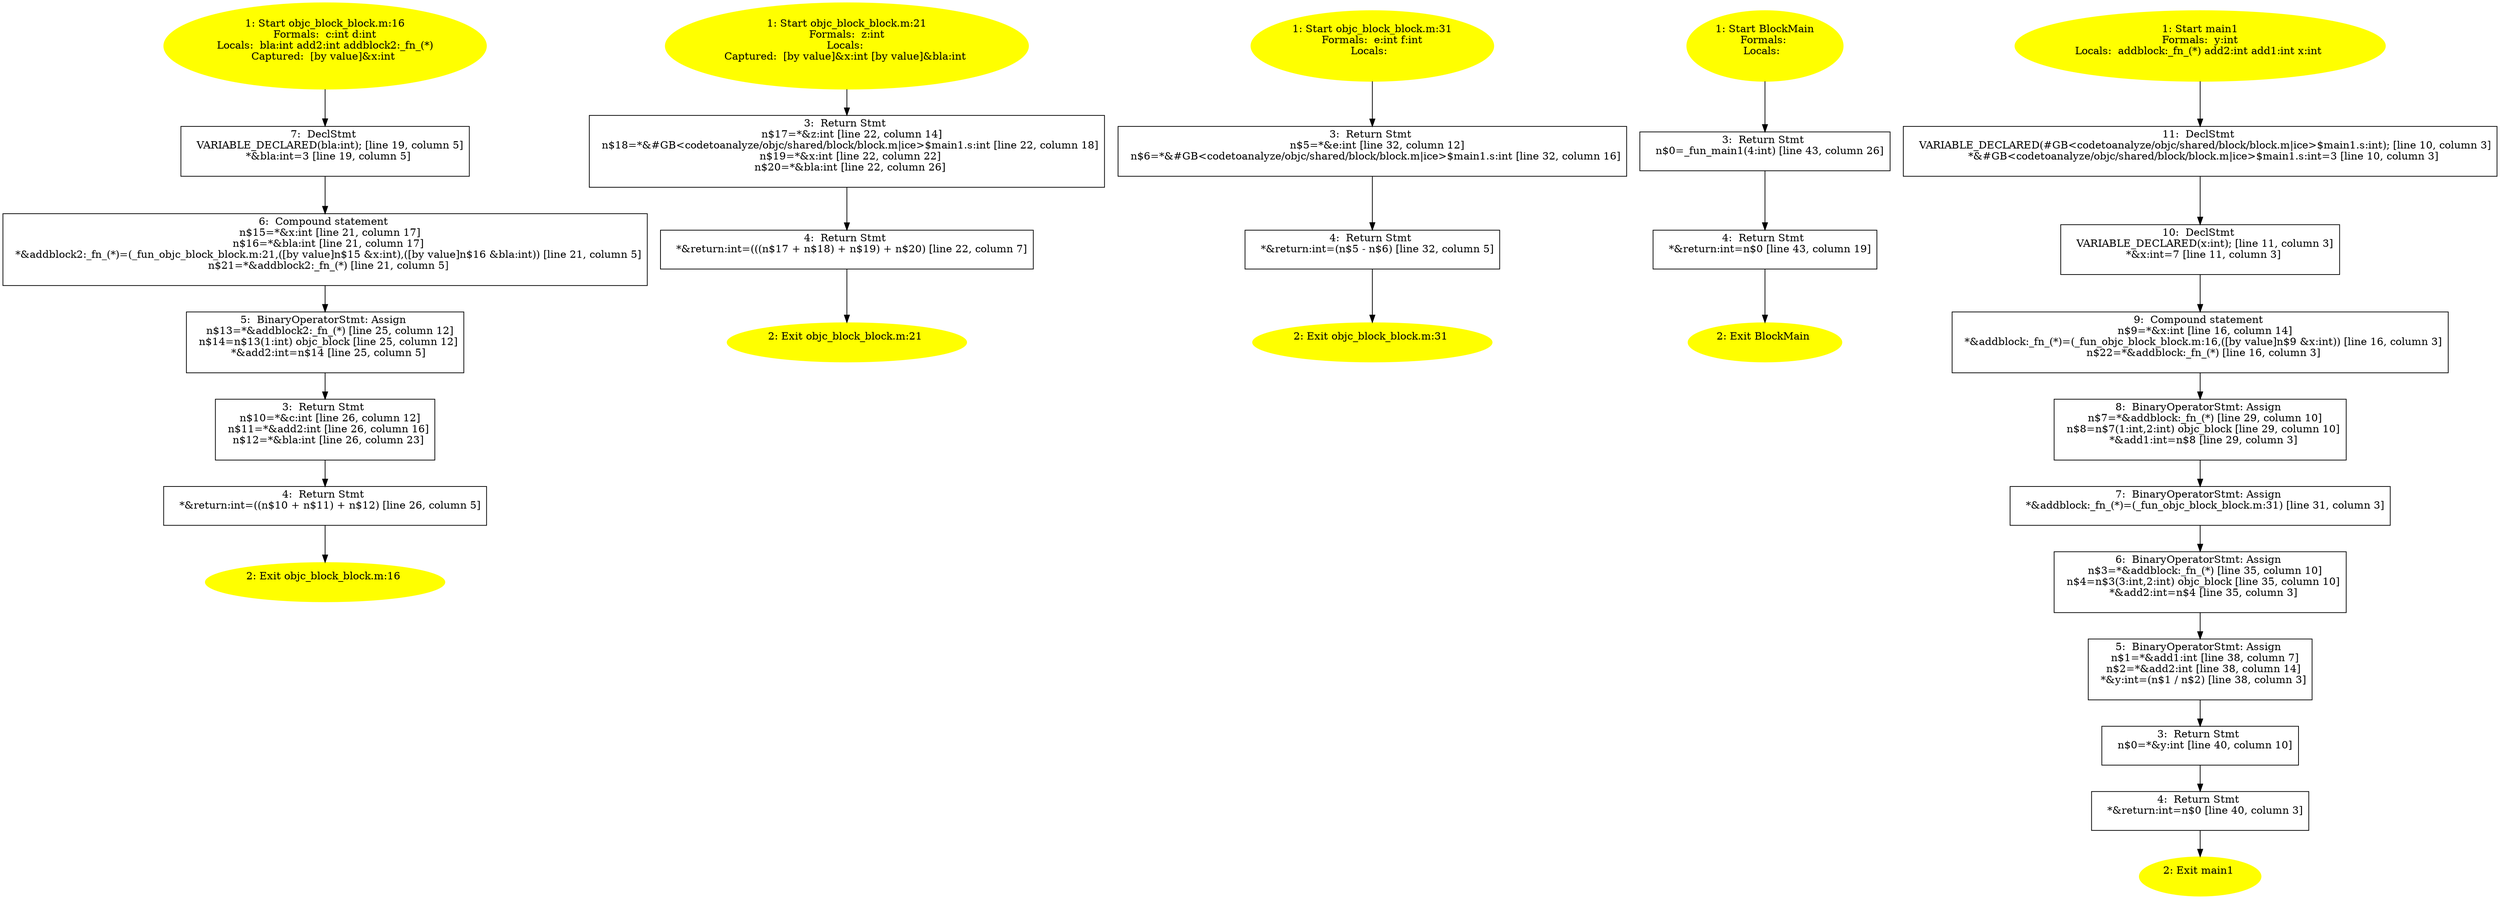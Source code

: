 /* @generated */
digraph cfg {
"objc_block_block.m:16_b5d94b7b.4639411e261cc5d4_1" [label="1: Start objc_block_block.m:16\nFormals:  c:int d:int\nLocals:  bla:int add2:int addblock2:_fn_(*)\nCaptured:  [by value]&x:int \n  " color=yellow style=filled]
	

	 "objc_block_block.m:16_b5d94b7b.4639411e261cc5d4_1" -> "objc_block_block.m:16_b5d94b7b.4639411e261cc5d4_7" ;
"objc_block_block.m:16_b5d94b7b.4639411e261cc5d4_2" [label="2: Exit objc_block_block.m:16 \n  " color=yellow style=filled]
	

"objc_block_block.m:16_b5d94b7b.4639411e261cc5d4_3" [label="3:  Return Stmt \n   n$10=*&c:int [line 26, column 12]\n  n$11=*&add2:int [line 26, column 16]\n  n$12=*&bla:int [line 26, column 23]\n " shape="box"]
	

	 "objc_block_block.m:16_b5d94b7b.4639411e261cc5d4_3" -> "objc_block_block.m:16_b5d94b7b.4639411e261cc5d4_4" ;
"objc_block_block.m:16_b5d94b7b.4639411e261cc5d4_4" [label="4:  Return Stmt \n   *&return:int=((n$10 + n$11) + n$12) [line 26, column 5]\n " shape="box"]
	

	 "objc_block_block.m:16_b5d94b7b.4639411e261cc5d4_4" -> "objc_block_block.m:16_b5d94b7b.4639411e261cc5d4_2" ;
"objc_block_block.m:16_b5d94b7b.4639411e261cc5d4_5" [label="5:  BinaryOperatorStmt: Assign \n   n$13=*&addblock2:_fn_(*) [line 25, column 12]\n  n$14=n$13(1:int) objc_block [line 25, column 12]\n  *&add2:int=n$14 [line 25, column 5]\n " shape="box"]
	

	 "objc_block_block.m:16_b5d94b7b.4639411e261cc5d4_5" -> "objc_block_block.m:16_b5d94b7b.4639411e261cc5d4_3" ;
"objc_block_block.m:16_b5d94b7b.4639411e261cc5d4_6" [label="6:  Compound statement \n   n$15=*&x:int [line 21, column 17]\n  n$16=*&bla:int [line 21, column 17]\n  *&addblock2:_fn_(*)=(_fun_objc_block_block.m:21,([by value]n$15 &x:int),([by value]n$16 &bla:int)) [line 21, column 5]\n  n$21=*&addblock2:_fn_(*) [line 21, column 5]\n " shape="box"]
	

	 "objc_block_block.m:16_b5d94b7b.4639411e261cc5d4_6" -> "objc_block_block.m:16_b5d94b7b.4639411e261cc5d4_5" ;
"objc_block_block.m:16_b5d94b7b.4639411e261cc5d4_7" [label="7:  DeclStmt \n   VARIABLE_DECLARED(bla:int); [line 19, column 5]\n  *&bla:int=3 [line 19, column 5]\n " shape="box"]
	

	 "objc_block_block.m:16_b5d94b7b.4639411e261cc5d4_7" -> "objc_block_block.m:16_b5d94b7b.4639411e261cc5d4_6" ;
"objc_block_block.m:21_d41d8cd9.4983d4b178e0c549_1" [label="1: Start objc_block_block.m:21\nFormals:  z:int\nLocals: \nCaptured:  [by value]&x:int [by value]&bla:int \n  " color=yellow style=filled]
	

	 "objc_block_block.m:21_d41d8cd9.4983d4b178e0c549_1" -> "objc_block_block.m:21_d41d8cd9.4983d4b178e0c549_3" ;
"objc_block_block.m:21_d41d8cd9.4983d4b178e0c549_2" [label="2: Exit objc_block_block.m:21 \n  " color=yellow style=filled]
	

"objc_block_block.m:21_d41d8cd9.4983d4b178e0c549_3" [label="3:  Return Stmt \n   n$17=*&z:int [line 22, column 14]\n  n$18=*&#GB<codetoanalyze/objc/shared/block/block.m|ice>$main1.s:int [line 22, column 18]\n  n$19=*&x:int [line 22, column 22]\n  n$20=*&bla:int [line 22, column 26]\n " shape="box"]
	

	 "objc_block_block.m:21_d41d8cd9.4983d4b178e0c549_3" -> "objc_block_block.m:21_d41d8cd9.4983d4b178e0c549_4" ;
"objc_block_block.m:21_d41d8cd9.4983d4b178e0c549_4" [label="4:  Return Stmt \n   *&return:int=(((n$17 + n$18) + n$19) + n$20) [line 22, column 7]\n " shape="box"]
	

	 "objc_block_block.m:21_d41d8cd9.4983d4b178e0c549_4" -> "objc_block_block.m:21_d41d8cd9.4983d4b178e0c549_2" ;
"objc_block_block.m:31_82259dd3.664e0e72bbe5587f_1" [label="1: Start objc_block_block.m:31\nFormals:  e:int f:int\nLocals:  \n  " color=yellow style=filled]
	

	 "objc_block_block.m:31_82259dd3.664e0e72bbe5587f_1" -> "objc_block_block.m:31_82259dd3.664e0e72bbe5587f_3" ;
"objc_block_block.m:31_82259dd3.664e0e72bbe5587f_2" [label="2: Exit objc_block_block.m:31 \n  " color=yellow style=filled]
	

"objc_block_block.m:31_82259dd3.664e0e72bbe5587f_3" [label="3:  Return Stmt \n   n$5=*&e:int [line 32, column 12]\n  n$6=*&#GB<codetoanalyze/objc/shared/block/block.m|ice>$main1.s:int [line 32, column 16]\n " shape="box"]
	

	 "objc_block_block.m:31_82259dd3.664e0e72bbe5587f_3" -> "objc_block_block.m:31_82259dd3.664e0e72bbe5587f_4" ;
"objc_block_block.m:31_82259dd3.664e0e72bbe5587f_4" [label="4:  Return Stmt \n   *&return:int=(n$5 - n$6) [line 32, column 5]\n " shape="box"]
	

	 "objc_block_block.m:31_82259dd3.664e0e72bbe5587f_4" -> "objc_block_block.m:31_82259dd3.664e0e72bbe5587f_2" ;
"BlockMain.116013dceff96297_1" [label="1: Start BlockMain\nFormals: \nLocals:  \n  " color=yellow style=filled]
	

	 "BlockMain.116013dceff96297_1" -> "BlockMain.116013dceff96297_3" ;
"BlockMain.116013dceff96297_2" [label="2: Exit BlockMain \n  " color=yellow style=filled]
	

"BlockMain.116013dceff96297_3" [label="3:  Return Stmt \n   n$0=_fun_main1(4:int) [line 43, column 26]\n " shape="box"]
	

	 "BlockMain.116013dceff96297_3" -> "BlockMain.116013dceff96297_4" ;
"BlockMain.116013dceff96297_4" [label="4:  Return Stmt \n   *&return:int=n$0 [line 43, column 19]\n " shape="box"]
	

	 "BlockMain.116013dceff96297_4" -> "BlockMain.116013dceff96297_2" ;
"main1.38f534a9576db7ec_1" [label="1: Start main1\nFormals:  y:int\nLocals:  addblock:_fn_(*) add2:int add1:int x:int \n  " color=yellow style=filled]
	

	 "main1.38f534a9576db7ec_1" -> "main1.38f534a9576db7ec_11" ;
"main1.38f534a9576db7ec_2" [label="2: Exit main1 \n  " color=yellow style=filled]
	

"main1.38f534a9576db7ec_3" [label="3:  Return Stmt \n   n$0=*&y:int [line 40, column 10]\n " shape="box"]
	

	 "main1.38f534a9576db7ec_3" -> "main1.38f534a9576db7ec_4" ;
"main1.38f534a9576db7ec_4" [label="4:  Return Stmt \n   *&return:int=n$0 [line 40, column 3]\n " shape="box"]
	

	 "main1.38f534a9576db7ec_4" -> "main1.38f534a9576db7ec_2" ;
"main1.38f534a9576db7ec_5" [label="5:  BinaryOperatorStmt: Assign \n   n$1=*&add1:int [line 38, column 7]\n  n$2=*&add2:int [line 38, column 14]\n  *&y:int=(n$1 / n$2) [line 38, column 3]\n " shape="box"]
	

	 "main1.38f534a9576db7ec_5" -> "main1.38f534a9576db7ec_3" ;
"main1.38f534a9576db7ec_6" [label="6:  BinaryOperatorStmt: Assign \n   n$3=*&addblock:_fn_(*) [line 35, column 10]\n  n$4=n$3(3:int,2:int) objc_block [line 35, column 10]\n  *&add2:int=n$4 [line 35, column 3]\n " shape="box"]
	

	 "main1.38f534a9576db7ec_6" -> "main1.38f534a9576db7ec_5" ;
"main1.38f534a9576db7ec_7" [label="7:  BinaryOperatorStmt: Assign \n   *&addblock:_fn_(*)=(_fun_objc_block_block.m:31) [line 31, column 3]\n " shape="box"]
	

	 "main1.38f534a9576db7ec_7" -> "main1.38f534a9576db7ec_6" ;
"main1.38f534a9576db7ec_8" [label="8:  BinaryOperatorStmt: Assign \n   n$7=*&addblock:_fn_(*) [line 29, column 10]\n  n$8=n$7(1:int,2:int) objc_block [line 29, column 10]\n  *&add1:int=n$8 [line 29, column 3]\n " shape="box"]
	

	 "main1.38f534a9576db7ec_8" -> "main1.38f534a9576db7ec_7" ;
"main1.38f534a9576db7ec_9" [label="9:  Compound statement \n   n$9=*&x:int [line 16, column 14]\n  *&addblock:_fn_(*)=(_fun_objc_block_block.m:16,([by value]n$9 &x:int)) [line 16, column 3]\n  n$22=*&addblock:_fn_(*) [line 16, column 3]\n " shape="box"]
	

	 "main1.38f534a9576db7ec_9" -> "main1.38f534a9576db7ec_8" ;
"main1.38f534a9576db7ec_10" [label="10:  DeclStmt \n   VARIABLE_DECLARED(x:int); [line 11, column 3]\n  *&x:int=7 [line 11, column 3]\n " shape="box"]
	

	 "main1.38f534a9576db7ec_10" -> "main1.38f534a9576db7ec_9" ;
"main1.38f534a9576db7ec_11" [label="11:  DeclStmt \n   VARIABLE_DECLARED(#GB<codetoanalyze/objc/shared/block/block.m|ice>$main1.s:int); [line 10, column 3]\n  *&#GB<codetoanalyze/objc/shared/block/block.m|ice>$main1.s:int=3 [line 10, column 3]\n " shape="box"]
	

	 "main1.38f534a9576db7ec_11" -> "main1.38f534a9576db7ec_10" ;
}
